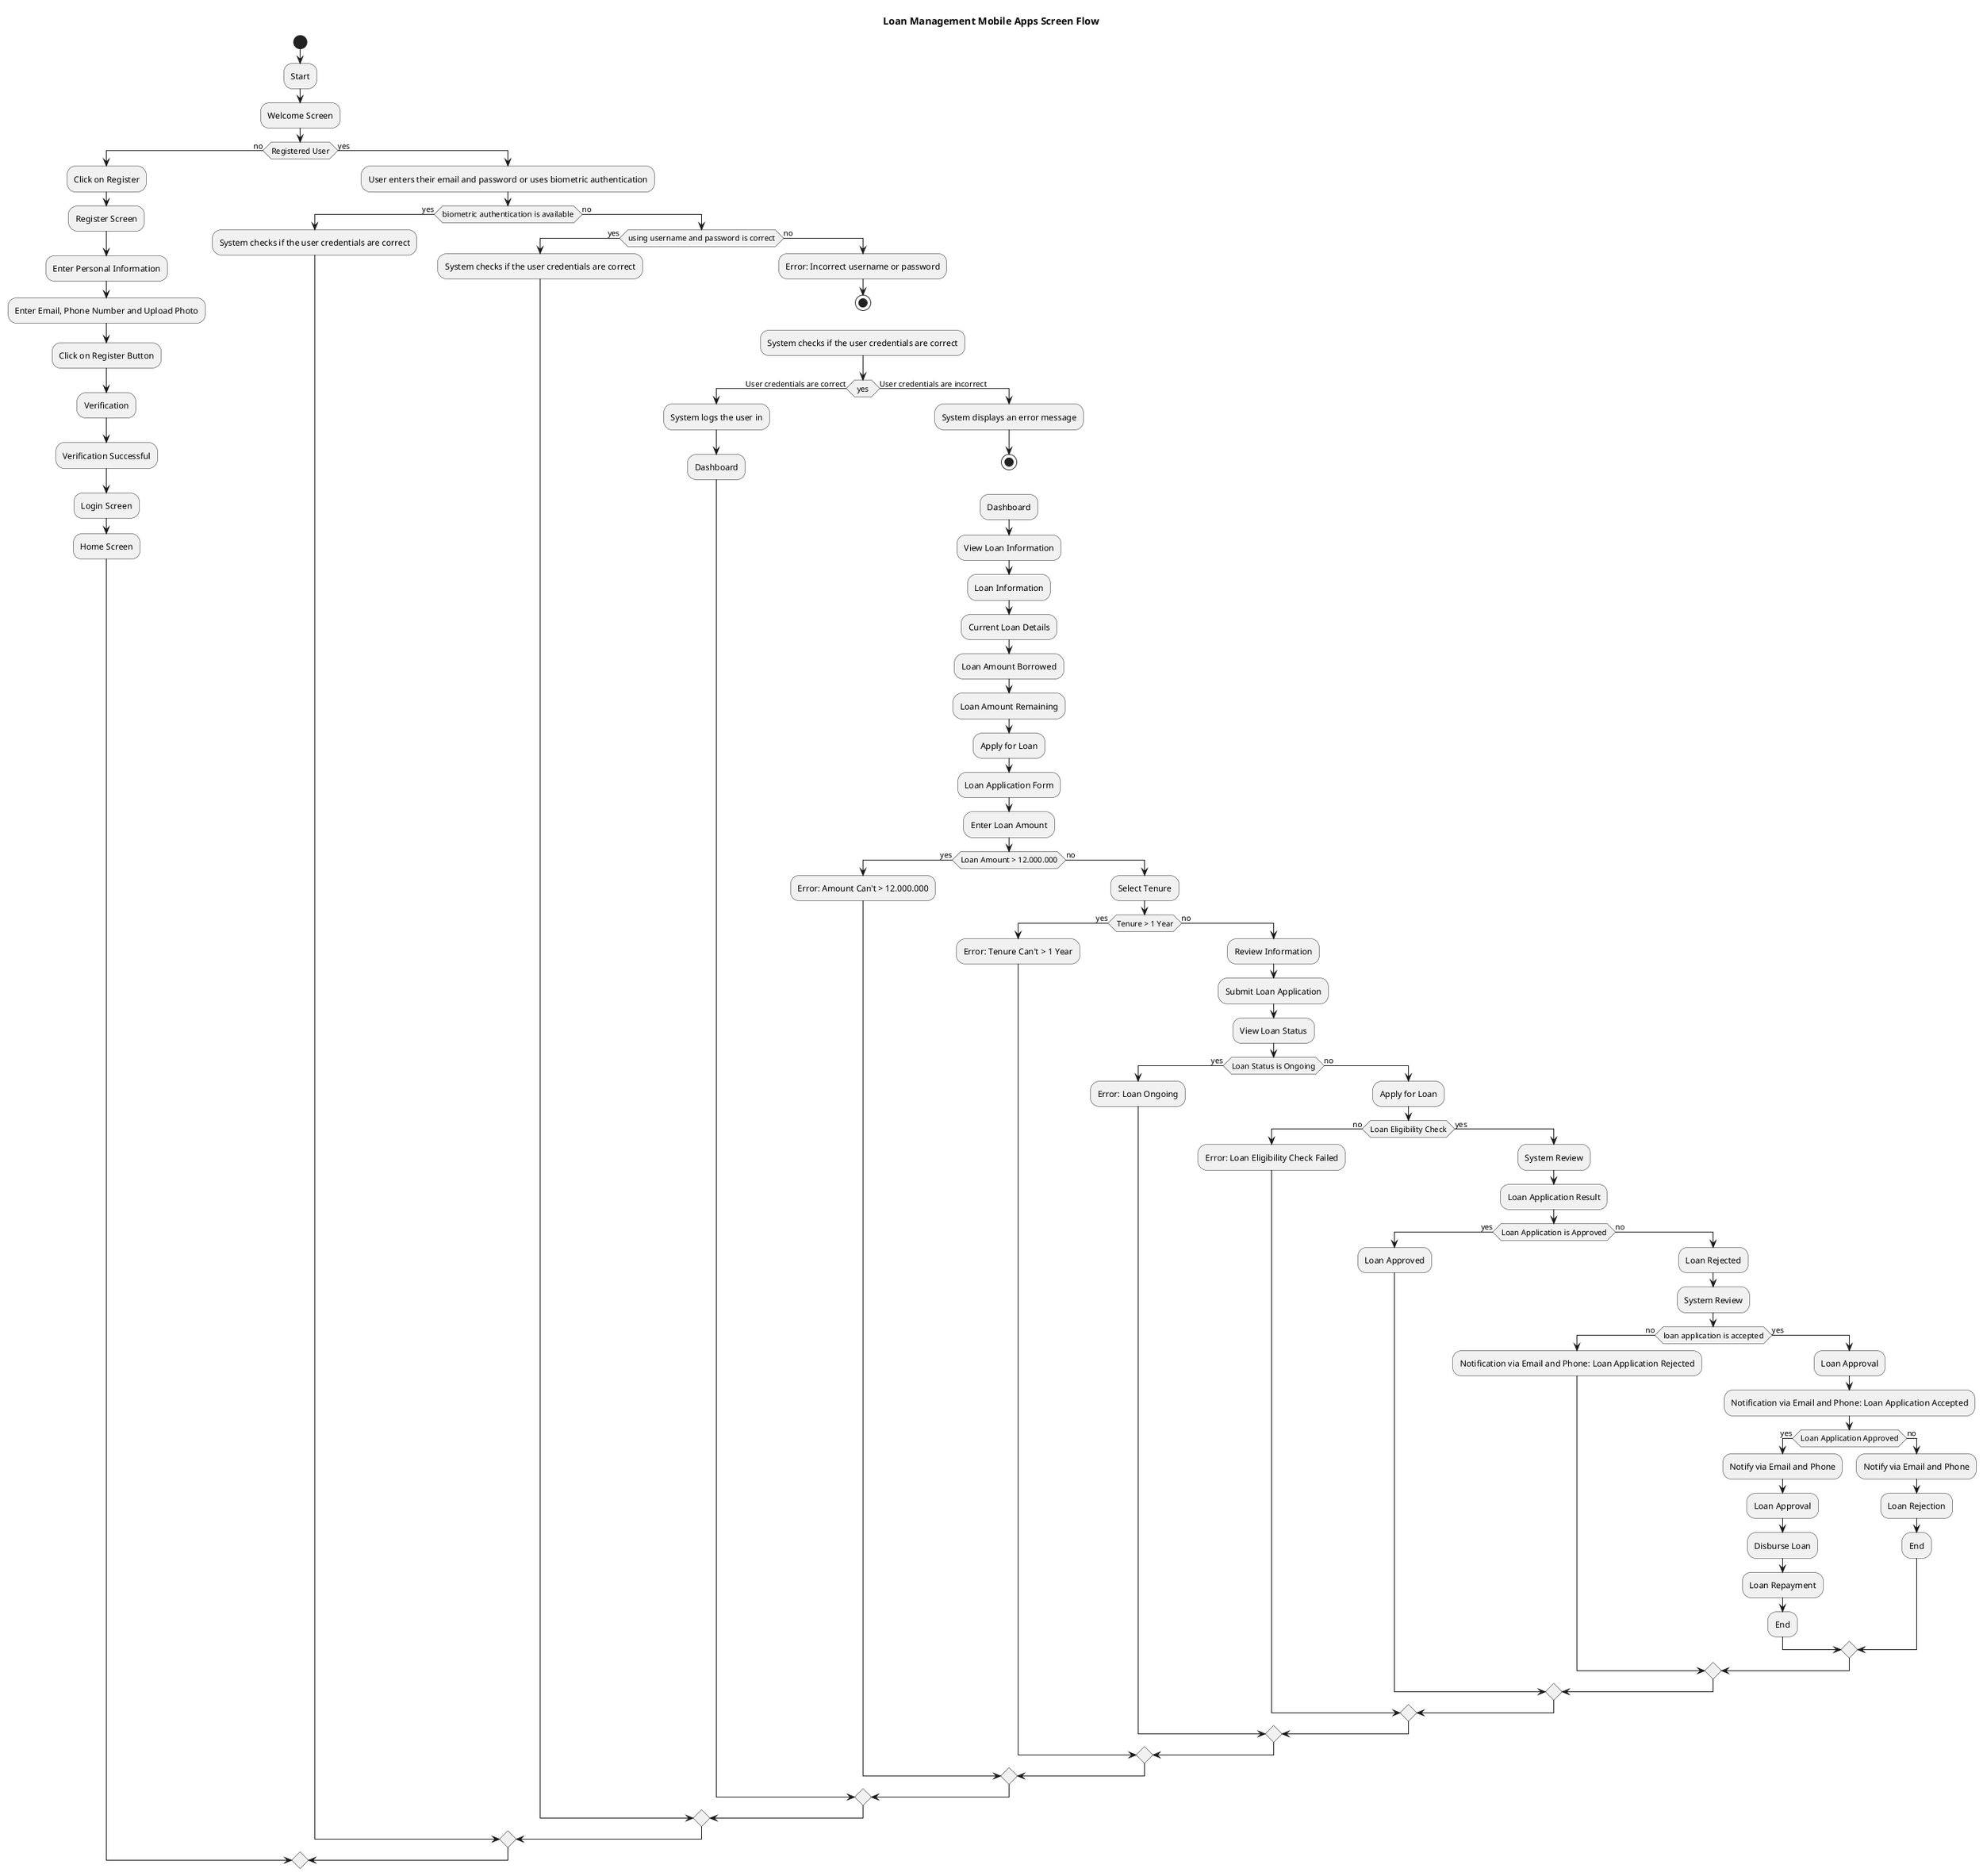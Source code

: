 @startuml
title Loan Management Mobile Apps Screen Flow

start
:Start;

:Welcome Screen;

if (Registered User) then (no)
    :Click on Register;
    :Register Screen;
    :Enter Personal Information;
    :Enter Email, Phone Number and Upload Photo;
    :Click on Register Button;
    :Verification;
    :Verification Successful;
    :Login Screen;
    :Home Screen;
    
else (yes)
    :User enters their email and password or uses biometric authentication;

    if (biometric authentication is available) then (yes)
        :System checks if the user credentials are correct;

    else (no)
        if (using username and password is correct) then (yes)
            :System checks if the user credentials are correct;
        else (no)
            :Error: Incorrect username or password;
            stop

            :System checks if the user credentials are correct;
            if (yes) then (User credentials are correct)
                :System logs the user in;
                :Dashboard;
            else (User credentials are incorrect)
                :System displays an error message;
                stop

                :Dashboard;
                :View Loan Information;
                :Loan Information;
                :Current Loan Details;
                :Loan Amount Borrowed;
                :Loan Amount Remaining;
                :Apply for Loan;
                :Loan Application Form;
                :Enter Loan Amount;
                if(Loan Amount > 12.000.000) then (yes)
                    :Error: Amount Can't > 12.000.000;
                else (no)
                    :Select Tenure;
                    if(Tenure > 1 Year) then (yes)
                        :Error: Tenure Can't > 1 Year;
                    else (no)
                        :Review Information;
                        :Submit Loan Application;
                        :View Loan Status;
                        if (Loan Status is Ongoing) then (yes)
                            :Error: Loan Ongoing;
                        else (no)
                            :Apply for Loan;
                            if (Loan Eligibility Check) then (no)
                                :Error: Loan Eligibility Check Failed;
                            else (yes)
                                :System Review;
                                :Loan Application Result;
                                if (Loan Application is Approved) then (yes)
                                    :Loan Approved;
                                else (no)
                                    :Loan Rejected;
                                    :System Review;
                                    if (loan application is accepted) then (no)
                                        :Notification via Email and Phone: Loan Application Rejected;
                                    else (yes)
                                        :Loan Approval;
                                        :Notification via Email and Phone: Loan Application Accepted;
                                        if (Loan Application Approved) then (yes)
                                            :Notify via Email and Phone;
                                            :Loan Approval;
                                            :Disburse Loan;
                                            :Loan Repayment;
                                            :End;
                                        else (no)
                                            :Notify via Email and Phone;
                                            :Loan Rejection;
                                            :End;

                                            @enduml